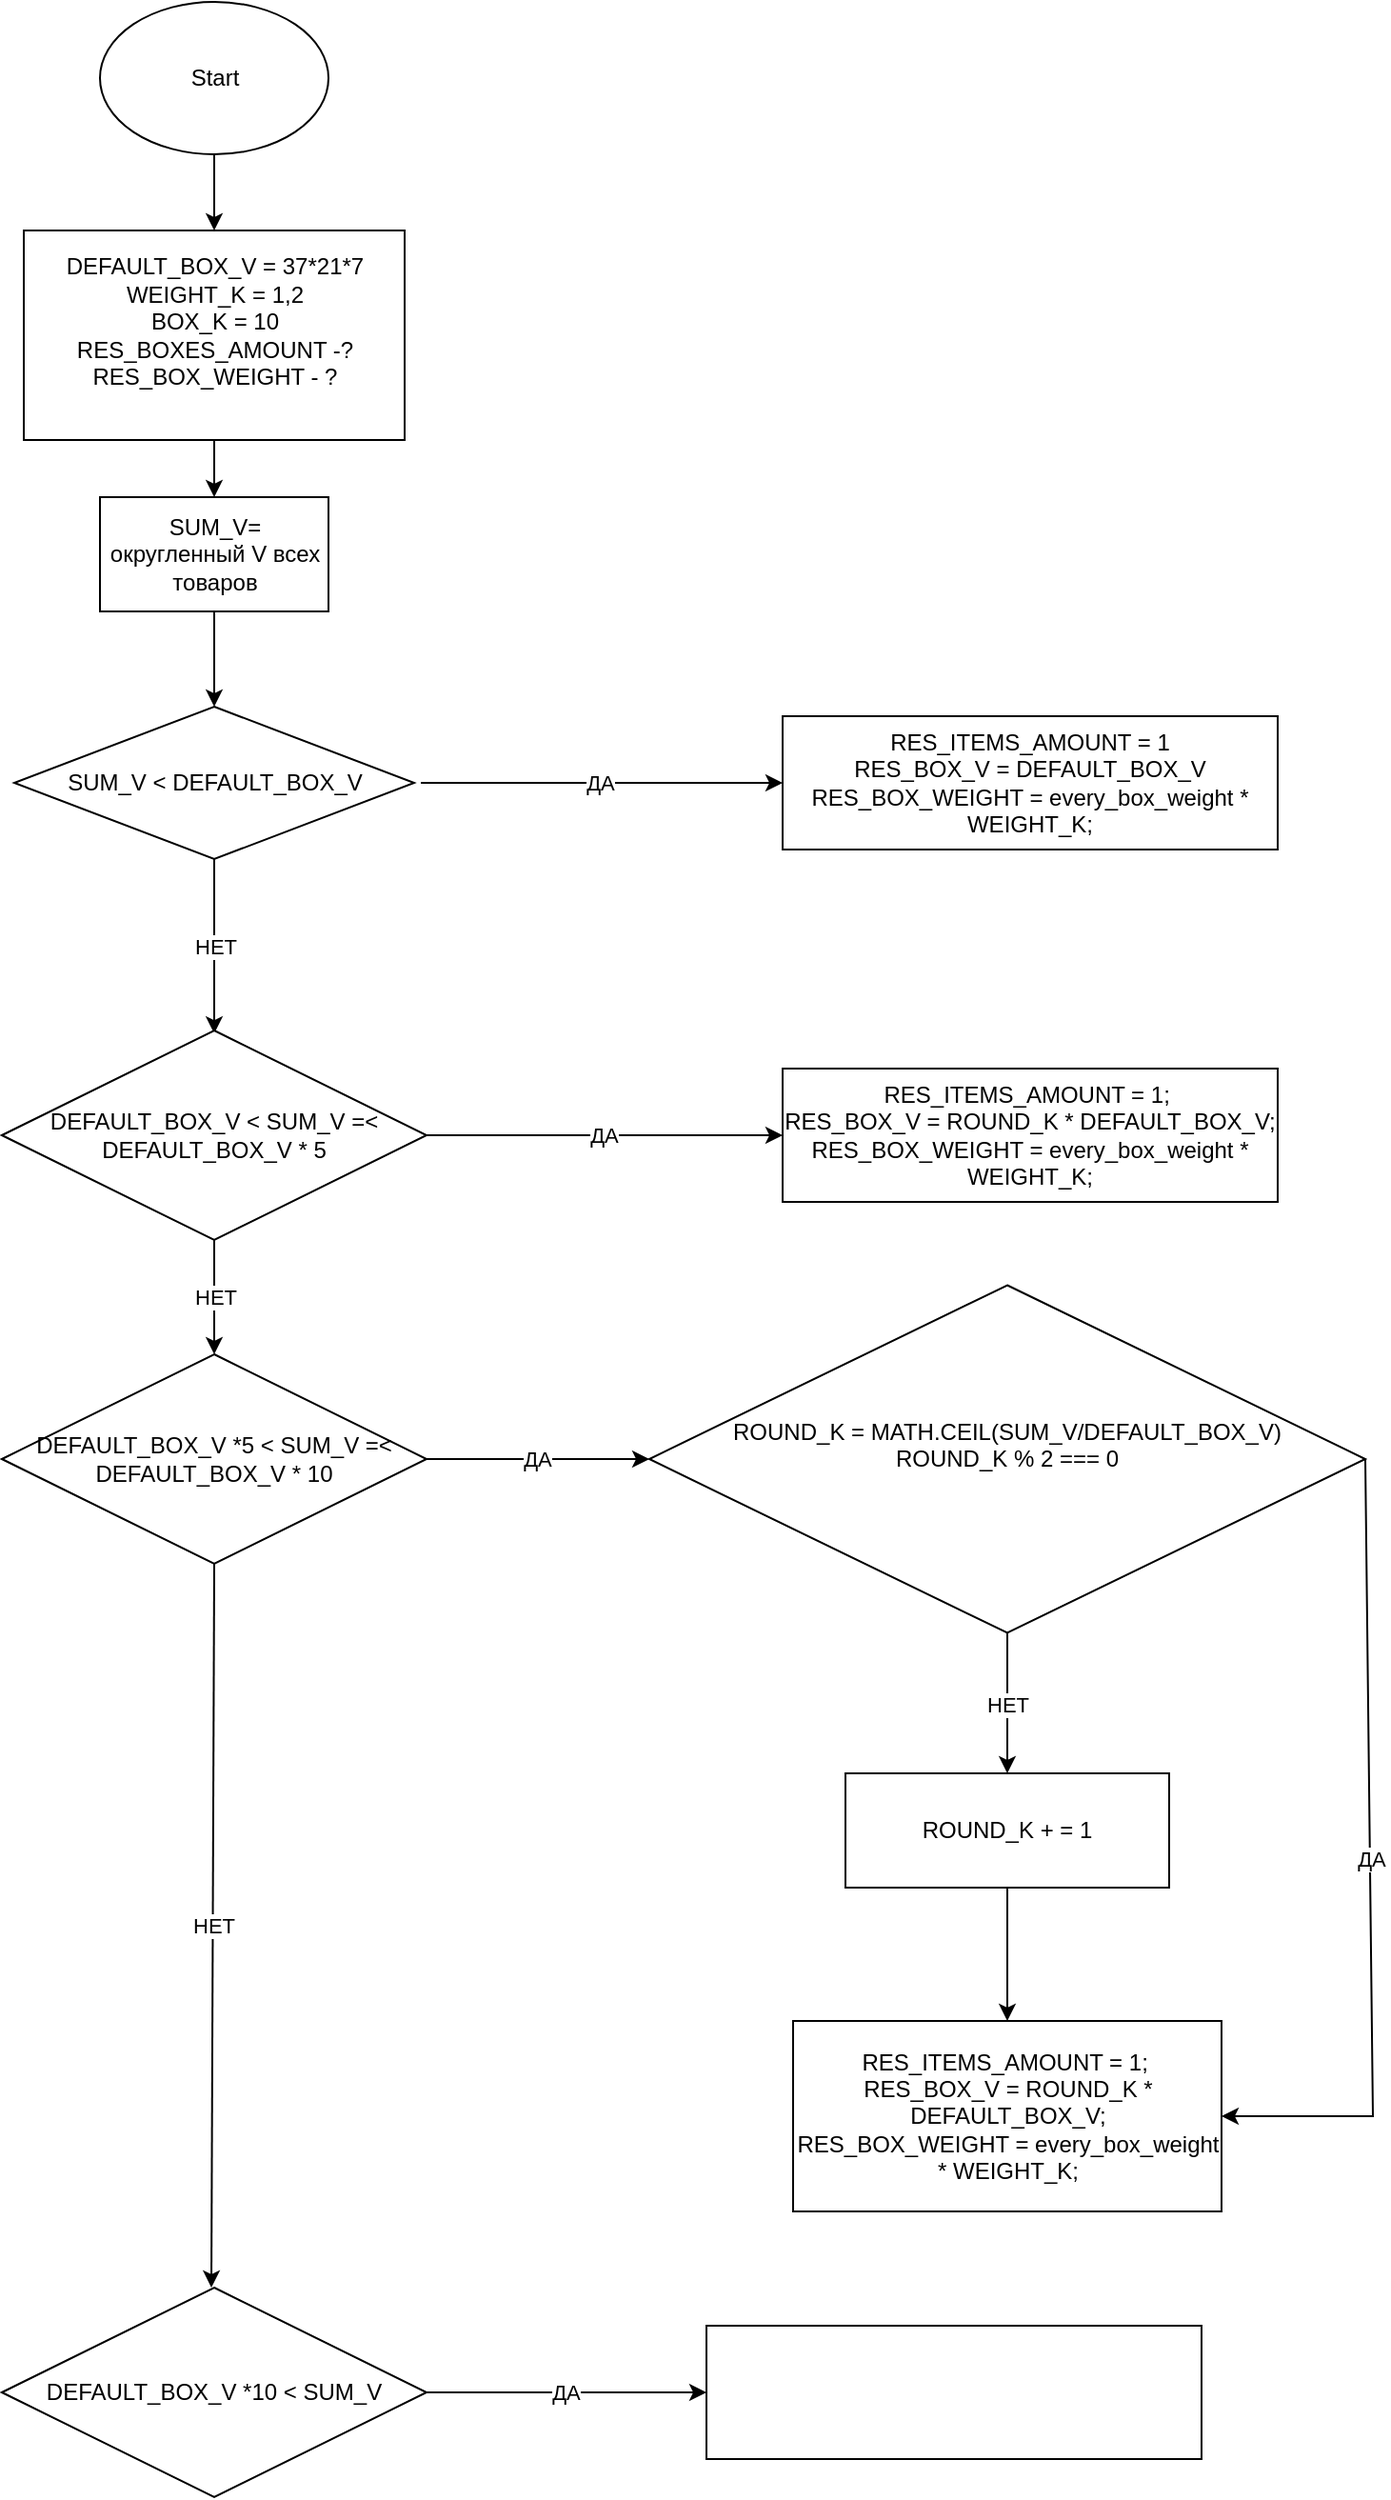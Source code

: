<mxfile version="24.7.17">
  <diagram name="Страница — 1" id="g_OEAIIo462cJNvMkS3_">
    <mxGraphModel dx="1050" dy="522" grid="1" gridSize="10" guides="1" tooltips="1" connect="1" arrows="1" fold="1" page="1" pageScale="1" pageWidth="827" pageHeight="1169" math="0" shadow="0">
      <root>
        <mxCell id="0" />
        <mxCell id="1" parent="0" />
        <mxCell id="eIdsMXbX5jhQC4f8HjRV-19" value="" style="edgeStyle=orthogonalEdgeStyle;rounded=0;orthogonalLoop=1;jettySize=auto;html=1;" parent="1" source="eIdsMXbX5jhQC4f8HjRV-8" target="eIdsMXbX5jhQC4f8HjRV-12" edge="1">
          <mxGeometry relative="1" as="geometry" />
        </mxCell>
        <mxCell id="eIdsMXbX5jhQC4f8HjRV-8" value="SUM_V= округленный V всех товаров" style="rounded=0;whiteSpace=wrap;html=1;" parent="1" vertex="1">
          <mxGeometry x="81.5" y="290" width="120" height="60" as="geometry" />
        </mxCell>
        <mxCell id="eIdsMXbX5jhQC4f8HjRV-12" value="SUM_V &amp;lt; DEFAULT_BOX_V" style="rhombus;whiteSpace=wrap;html=1;" parent="1" vertex="1">
          <mxGeometry x="36.5" y="400" width="210" height="80" as="geometry" />
        </mxCell>
        <mxCell id="eIdsMXbX5jhQC4f8HjRV-18" value="" style="edgeStyle=orthogonalEdgeStyle;rounded=0;orthogonalLoop=1;jettySize=auto;html=1;" parent="1" source="eIdsMXbX5jhQC4f8HjRV-15" target="eIdsMXbX5jhQC4f8HjRV-8" edge="1">
          <mxGeometry relative="1" as="geometry" />
        </mxCell>
        <mxCell id="eIdsMXbX5jhQC4f8HjRV-15" value="&lt;div&gt;DEFAULT_BOX_V = 37*21*7&lt;/div&gt;&lt;div&gt;WEIGHT_K = 1,2&lt;/div&gt;&lt;div&gt;BOX_K = 10&lt;/div&gt;&lt;div&gt;RES_BOXES_AMOUNT -?&lt;/div&gt;&lt;div&gt;RES_BOX_WEIGHT - ?&lt;/div&gt;&lt;div&gt;&lt;br&gt;&lt;/div&gt;" style="rounded=0;whiteSpace=wrap;html=1;" parent="1" vertex="1">
          <mxGeometry x="41.5" y="150" width="200" height="110" as="geometry" />
        </mxCell>
        <mxCell id="eIdsMXbX5jhQC4f8HjRV-17" value="" style="edgeStyle=orthogonalEdgeStyle;rounded=0;orthogonalLoop=1;jettySize=auto;html=1;" parent="1" source="eIdsMXbX5jhQC4f8HjRV-16" target="eIdsMXbX5jhQC4f8HjRV-15" edge="1">
          <mxGeometry relative="1" as="geometry" />
        </mxCell>
        <mxCell id="eIdsMXbX5jhQC4f8HjRV-16" value="Start" style="ellipse;whiteSpace=wrap;html=1;" parent="1" vertex="1">
          <mxGeometry x="81.5" y="30" width="120" height="80" as="geometry" />
        </mxCell>
        <mxCell id="eIdsMXbX5jhQC4f8HjRV-22" value="" style="endArrow=classic;html=1;rounded=0;exitX=0.5;exitY=1;exitDx=0;exitDy=0;" parent="1" source="eIdsMXbX5jhQC4f8HjRV-12" edge="1">
          <mxGeometry relative="1" as="geometry">
            <mxPoint x="269.5" y="570" as="sourcePoint" />
            <mxPoint x="141.5" y="571.6" as="targetPoint" />
          </mxGeometry>
        </mxCell>
        <mxCell id="eIdsMXbX5jhQC4f8HjRV-23" value="НЕТ" style="edgeLabel;resizable=0;html=1;;align=center;verticalAlign=middle;" parent="eIdsMXbX5jhQC4f8HjRV-22" connectable="0" vertex="1">
          <mxGeometry relative="1" as="geometry" />
        </mxCell>
        <mxCell id="eIdsMXbX5jhQC4f8HjRV-25" value="&lt;div&gt;RES_ITEMS_AMOUNT = 1&lt;/div&gt;&lt;div&gt;RES_BOX_V = DEFAULT_BOX_V&lt;/div&gt;&lt;div&gt;RES_BOX_WEIGHT = every_box_weight * WEIGHT_K;&lt;/div&gt;" style="rounded=0;whiteSpace=wrap;html=1;" parent="1" vertex="1">
          <mxGeometry x="440" y="405" width="260" height="70" as="geometry" />
        </mxCell>
        <mxCell id="eIdsMXbX5jhQC4f8HjRV-30" value="" style="endArrow=classic;html=1;rounded=0;" parent="1" target="eIdsMXbX5jhQC4f8HjRV-25" edge="1">
          <mxGeometry relative="1" as="geometry">
            <mxPoint x="250" y="440" as="sourcePoint" />
            <mxPoint x="460" y="400" as="targetPoint" />
          </mxGeometry>
        </mxCell>
        <mxCell id="eIdsMXbX5jhQC4f8HjRV-33" value="ДА" style="edgeLabel;html=1;align=center;verticalAlign=middle;resizable=0;points=[];" parent="eIdsMXbX5jhQC4f8HjRV-30" vertex="1" connectable="0">
          <mxGeometry x="-0.011" relative="1" as="geometry">
            <mxPoint as="offset" />
          </mxGeometry>
        </mxCell>
        <mxCell id="ehP1MLzyE_KcKxNGwbTC-1" value="DEFAULT_BOX_V &amp;lt;&lt;span style=&quot;background-color: initial;&quot;&gt;&amp;nbsp;SUM_V =&amp;lt; DEFAULT_BOX_V&amp;nbsp;* 5&lt;/span&gt;" style="rhombus;whiteSpace=wrap;html=1;" vertex="1" parent="1">
          <mxGeometry x="30" y="570" width="223" height="110" as="geometry" />
        </mxCell>
        <mxCell id="ehP1MLzyE_KcKxNGwbTC-2" value="" style="endArrow=classic;html=1;rounded=0;exitX=0.5;exitY=1;exitDx=0;exitDy=0;entryX=0.5;entryY=0;entryDx=0;entryDy=0;" edge="1" parent="1" source="ehP1MLzyE_KcKxNGwbTC-1" target="ehP1MLzyE_KcKxNGwbTC-7">
          <mxGeometry relative="1" as="geometry">
            <mxPoint x="269.5" y="740" as="sourcePoint" />
            <mxPoint x="141.5" y="741.6" as="targetPoint" />
          </mxGeometry>
        </mxCell>
        <mxCell id="ehP1MLzyE_KcKxNGwbTC-3" value="НЕТ" style="edgeLabel;resizable=0;html=1;;align=center;verticalAlign=middle;" connectable="0" vertex="1" parent="ehP1MLzyE_KcKxNGwbTC-2">
          <mxGeometry relative="1" as="geometry" />
        </mxCell>
        <mxCell id="ehP1MLzyE_KcKxNGwbTC-4" value="" style="endArrow=classic;html=1;rounded=0;exitX=1;exitY=0.5;exitDx=0;exitDy=0;entryX=0;entryY=0.5;entryDx=0;entryDy=0;" edge="1" parent="1" source="ehP1MLzyE_KcKxNGwbTC-1" target="ehP1MLzyE_KcKxNGwbTC-28">
          <mxGeometry relative="1" as="geometry">
            <mxPoint x="253" y="624.5" as="sourcePoint" />
            <mxPoint x="400" y="700" as="targetPoint" />
          </mxGeometry>
        </mxCell>
        <mxCell id="ehP1MLzyE_KcKxNGwbTC-5" value="ДА" style="edgeLabel;html=1;align=center;verticalAlign=middle;resizable=0;points=[];" vertex="1" connectable="0" parent="ehP1MLzyE_KcKxNGwbTC-4">
          <mxGeometry x="-0.011" relative="1" as="geometry">
            <mxPoint as="offset" />
          </mxGeometry>
        </mxCell>
        <mxCell id="ehP1MLzyE_KcKxNGwbTC-7" value="DEFAULT_BOX_V *5 &amp;lt; SUM_V =&amp;lt; DEFAULT_BOX_V&amp;nbsp;* 10" style="rhombus;whiteSpace=wrap;html=1;" vertex="1" parent="1">
          <mxGeometry x="30" y="740" width="223" height="110" as="geometry" />
        </mxCell>
        <mxCell id="ehP1MLzyE_KcKxNGwbTC-8" value="" style="endArrow=classic;html=1;rounded=0;exitX=0.5;exitY=1;exitDx=0;exitDy=0;" edge="1" parent="1" source="ehP1MLzyE_KcKxNGwbTC-7">
          <mxGeometry relative="1" as="geometry">
            <mxPoint x="366.5" y="1440" as="sourcePoint" />
            <mxPoint x="140" y="1230" as="targetPoint" />
          </mxGeometry>
        </mxCell>
        <mxCell id="ehP1MLzyE_KcKxNGwbTC-9" value="НЕТ" style="edgeLabel;resizable=0;html=1;;align=center;verticalAlign=middle;" connectable="0" vertex="1" parent="ehP1MLzyE_KcKxNGwbTC-8">
          <mxGeometry relative="1" as="geometry" />
        </mxCell>
        <mxCell id="ehP1MLzyE_KcKxNGwbTC-10" value="" style="endArrow=classic;html=1;rounded=0;entryX=0;entryY=0.5;entryDx=0;entryDy=0;exitX=1;exitY=0.5;exitDx=0;exitDy=0;" edge="1" parent="1" source="ehP1MLzyE_KcKxNGwbTC-7" target="ehP1MLzyE_KcKxNGwbTC-20">
          <mxGeometry relative="1" as="geometry">
            <mxPoint x="376.5" y="1330" as="sourcePoint" />
            <mxPoint x="380" y="1095" as="targetPoint" />
          </mxGeometry>
        </mxCell>
        <mxCell id="ehP1MLzyE_KcKxNGwbTC-11" value="ДА" style="edgeLabel;html=1;align=center;verticalAlign=middle;resizable=0;points=[];" vertex="1" connectable="0" parent="ehP1MLzyE_KcKxNGwbTC-10">
          <mxGeometry x="-0.011" relative="1" as="geometry">
            <mxPoint as="offset" />
          </mxGeometry>
        </mxCell>
        <mxCell id="ehP1MLzyE_KcKxNGwbTC-13" value="DEFAULT_BOX_V *10 &amp;lt; SUM_V" style="rhombus;whiteSpace=wrap;html=1;" vertex="1" parent="1">
          <mxGeometry x="30" y="1230" width="223" height="110" as="geometry" />
        </mxCell>
        <mxCell id="ehP1MLzyE_KcKxNGwbTC-16" value="" style="endArrow=classic;html=1;rounded=0;entryX=0;entryY=0.5;entryDx=0;entryDy=0;exitX=1;exitY=0.5;exitDx=0;exitDy=0;" edge="1" parent="1" source="ehP1MLzyE_KcKxNGwbTC-13" target="ehP1MLzyE_KcKxNGwbTC-18">
          <mxGeometry relative="1" as="geometry">
            <mxPoint x="406.5" y="1520" as="sourcePoint" />
            <mxPoint x="446.5" y="1494.5" as="targetPoint" />
          </mxGeometry>
        </mxCell>
        <mxCell id="ehP1MLzyE_KcKxNGwbTC-17" value="ДА" style="edgeLabel;html=1;align=center;verticalAlign=middle;resizable=0;points=[];" vertex="1" connectable="0" parent="ehP1MLzyE_KcKxNGwbTC-16">
          <mxGeometry x="-0.011" relative="1" as="geometry">
            <mxPoint as="offset" />
          </mxGeometry>
        </mxCell>
        <mxCell id="ehP1MLzyE_KcKxNGwbTC-18" value="" style="rounded=0;whiteSpace=wrap;html=1;" vertex="1" parent="1">
          <mxGeometry x="400" y="1250" width="260" height="70" as="geometry" />
        </mxCell>
        <mxCell id="ehP1MLzyE_KcKxNGwbTC-20" value="&lt;div&gt;ROUND_K = MATH.CEIL(SUM_V/DEFAULT_BOX_V)&lt;/div&gt;&lt;div&gt;ROUND_K % 2 === 0&lt;/div&gt;&lt;div&gt;&lt;br&gt;&lt;/div&gt;" style="rhombus;whiteSpace=wrap;html=1;" vertex="1" parent="1">
          <mxGeometry x="370" y="703.75" width="376" height="182.5" as="geometry" />
        </mxCell>
        <mxCell id="ehP1MLzyE_KcKxNGwbTC-21" value="" style="endArrow=classic;html=1;rounded=0;exitX=1;exitY=0.5;exitDx=0;exitDy=0;" edge="1" parent="1" source="ehP1MLzyE_KcKxNGwbTC-20" target="ehP1MLzyE_KcKxNGwbTC-26">
          <mxGeometry relative="1" as="geometry">
            <mxPoint x="464" y="1321.25" as="sourcePoint" />
            <mxPoint x="900" y="1646.25" as="targetPoint" />
            <Array as="points">
              <mxPoint x="750" y="1140" />
            </Array>
          </mxGeometry>
        </mxCell>
        <mxCell id="ehP1MLzyE_KcKxNGwbTC-22" value="ДА" style="edgeLabel;html=1;align=center;verticalAlign=middle;resizable=0;points=[];" vertex="1" connectable="0" parent="ehP1MLzyE_KcKxNGwbTC-21">
          <mxGeometry x="-0.011" relative="1" as="geometry">
            <mxPoint as="offset" />
          </mxGeometry>
        </mxCell>
        <mxCell id="ehP1MLzyE_KcKxNGwbTC-23" value="" style="endArrow=classic;html=1;rounded=0;exitX=0.5;exitY=1;exitDx=0;exitDy=0;" edge="1" parent="1" source="ehP1MLzyE_KcKxNGwbTC-20" target="ehP1MLzyE_KcKxNGwbTC-25">
          <mxGeometry relative="1" as="geometry">
            <mxPoint x="352" y="1546.25" as="sourcePoint" />
            <mxPoint x="674" y="1466.25" as="targetPoint" />
          </mxGeometry>
        </mxCell>
        <mxCell id="ehP1MLzyE_KcKxNGwbTC-24" value="НЕТ" style="edgeLabel;resizable=0;html=1;;align=center;verticalAlign=middle;" connectable="0" vertex="1" parent="ehP1MLzyE_KcKxNGwbTC-23">
          <mxGeometry relative="1" as="geometry" />
        </mxCell>
        <mxCell id="ehP1MLzyE_KcKxNGwbTC-25" value="ROUND_K + = 1" style="rounded=0;whiteSpace=wrap;html=1;" vertex="1" parent="1">
          <mxGeometry x="473" y="960" width="170" height="60" as="geometry" />
        </mxCell>
        <mxCell id="ehP1MLzyE_KcKxNGwbTC-26" value="&lt;div&gt;RES_ITEMS_AMOUNT = 1;&amp;nbsp;&lt;/div&gt;&lt;div&gt;RES_BOX_V = ROUND_K * DEFAULT_BOX_V;&lt;/div&gt;&lt;div&gt;RES_BOX_WEIGHT = every_box_weight * WEIGHT_K;&lt;/div&gt;" style="rounded=0;whiteSpace=wrap;html=1;" vertex="1" parent="1">
          <mxGeometry x="445.5" y="1090" width="225" height="100" as="geometry" />
        </mxCell>
        <mxCell id="ehP1MLzyE_KcKxNGwbTC-27" value="" style="endArrow=classic;html=1;rounded=0;exitX=0.5;exitY=1;exitDx=0;exitDy=0;entryX=0.5;entryY=0;entryDx=0;entryDy=0;" edge="1" parent="1" source="ehP1MLzyE_KcKxNGwbTC-25" target="ehP1MLzyE_KcKxNGwbTC-26">
          <mxGeometry width="50" height="50" relative="1" as="geometry">
            <mxPoint x="500" y="1536.25" as="sourcePoint" />
            <mxPoint x="550" y="1486.25" as="targetPoint" />
          </mxGeometry>
        </mxCell>
        <mxCell id="ehP1MLzyE_KcKxNGwbTC-28" value="&lt;div&gt;RES_ITEMS_AMOUNT = 1;&amp;nbsp;&lt;/div&gt;&lt;div&gt;RES_BOX_V = ROUND_K * DEFAULT_BOX_V;&lt;/div&gt;&lt;div&gt;RES_BOX_WEIGHT = every_box_weight * WEIGHT_K;&lt;/div&gt;" style="rounded=0;whiteSpace=wrap;html=1;" vertex="1" parent="1">
          <mxGeometry x="440" y="590" width="260" height="70" as="geometry" />
        </mxCell>
      </root>
    </mxGraphModel>
  </diagram>
</mxfile>
